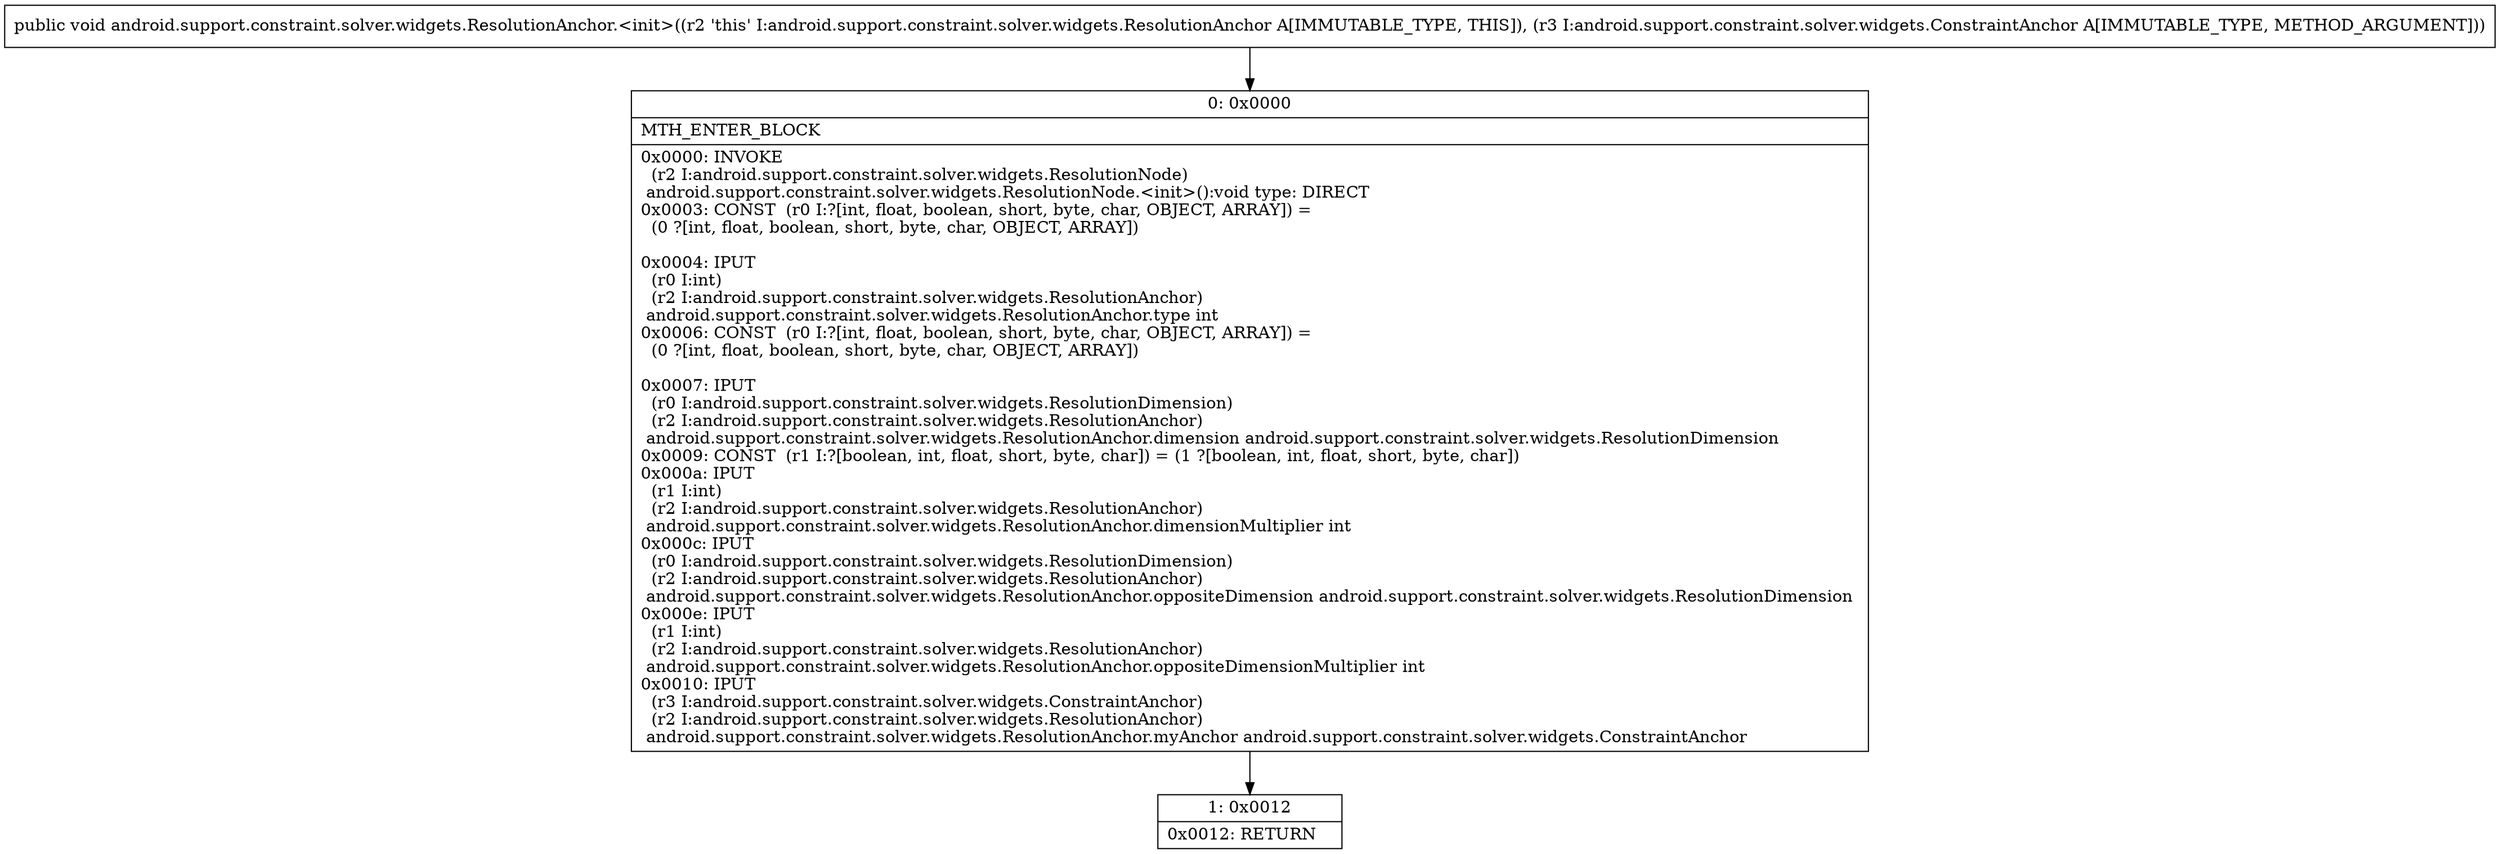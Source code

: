 digraph "CFG forandroid.support.constraint.solver.widgets.ResolutionAnchor.\<init\>(Landroid\/support\/constraint\/solver\/widgets\/ConstraintAnchor;)V" {
Node_0 [shape=record,label="{0\:\ 0x0000|MTH_ENTER_BLOCK\l|0x0000: INVOKE  \l  (r2 I:android.support.constraint.solver.widgets.ResolutionNode)\l android.support.constraint.solver.widgets.ResolutionNode.\<init\>():void type: DIRECT \l0x0003: CONST  (r0 I:?[int, float, boolean, short, byte, char, OBJECT, ARRAY]) = \l  (0 ?[int, float, boolean, short, byte, char, OBJECT, ARRAY])\l \l0x0004: IPUT  \l  (r0 I:int)\l  (r2 I:android.support.constraint.solver.widgets.ResolutionAnchor)\l android.support.constraint.solver.widgets.ResolutionAnchor.type int \l0x0006: CONST  (r0 I:?[int, float, boolean, short, byte, char, OBJECT, ARRAY]) = \l  (0 ?[int, float, boolean, short, byte, char, OBJECT, ARRAY])\l \l0x0007: IPUT  \l  (r0 I:android.support.constraint.solver.widgets.ResolutionDimension)\l  (r2 I:android.support.constraint.solver.widgets.ResolutionAnchor)\l android.support.constraint.solver.widgets.ResolutionAnchor.dimension android.support.constraint.solver.widgets.ResolutionDimension \l0x0009: CONST  (r1 I:?[boolean, int, float, short, byte, char]) = (1 ?[boolean, int, float, short, byte, char]) \l0x000a: IPUT  \l  (r1 I:int)\l  (r2 I:android.support.constraint.solver.widgets.ResolutionAnchor)\l android.support.constraint.solver.widgets.ResolutionAnchor.dimensionMultiplier int \l0x000c: IPUT  \l  (r0 I:android.support.constraint.solver.widgets.ResolutionDimension)\l  (r2 I:android.support.constraint.solver.widgets.ResolutionAnchor)\l android.support.constraint.solver.widgets.ResolutionAnchor.oppositeDimension android.support.constraint.solver.widgets.ResolutionDimension \l0x000e: IPUT  \l  (r1 I:int)\l  (r2 I:android.support.constraint.solver.widgets.ResolutionAnchor)\l android.support.constraint.solver.widgets.ResolutionAnchor.oppositeDimensionMultiplier int \l0x0010: IPUT  \l  (r3 I:android.support.constraint.solver.widgets.ConstraintAnchor)\l  (r2 I:android.support.constraint.solver.widgets.ResolutionAnchor)\l android.support.constraint.solver.widgets.ResolutionAnchor.myAnchor android.support.constraint.solver.widgets.ConstraintAnchor \l}"];
Node_1 [shape=record,label="{1\:\ 0x0012|0x0012: RETURN   \l}"];
MethodNode[shape=record,label="{public void android.support.constraint.solver.widgets.ResolutionAnchor.\<init\>((r2 'this' I:android.support.constraint.solver.widgets.ResolutionAnchor A[IMMUTABLE_TYPE, THIS]), (r3 I:android.support.constraint.solver.widgets.ConstraintAnchor A[IMMUTABLE_TYPE, METHOD_ARGUMENT])) }"];
MethodNode -> Node_0;
Node_0 -> Node_1;
}

